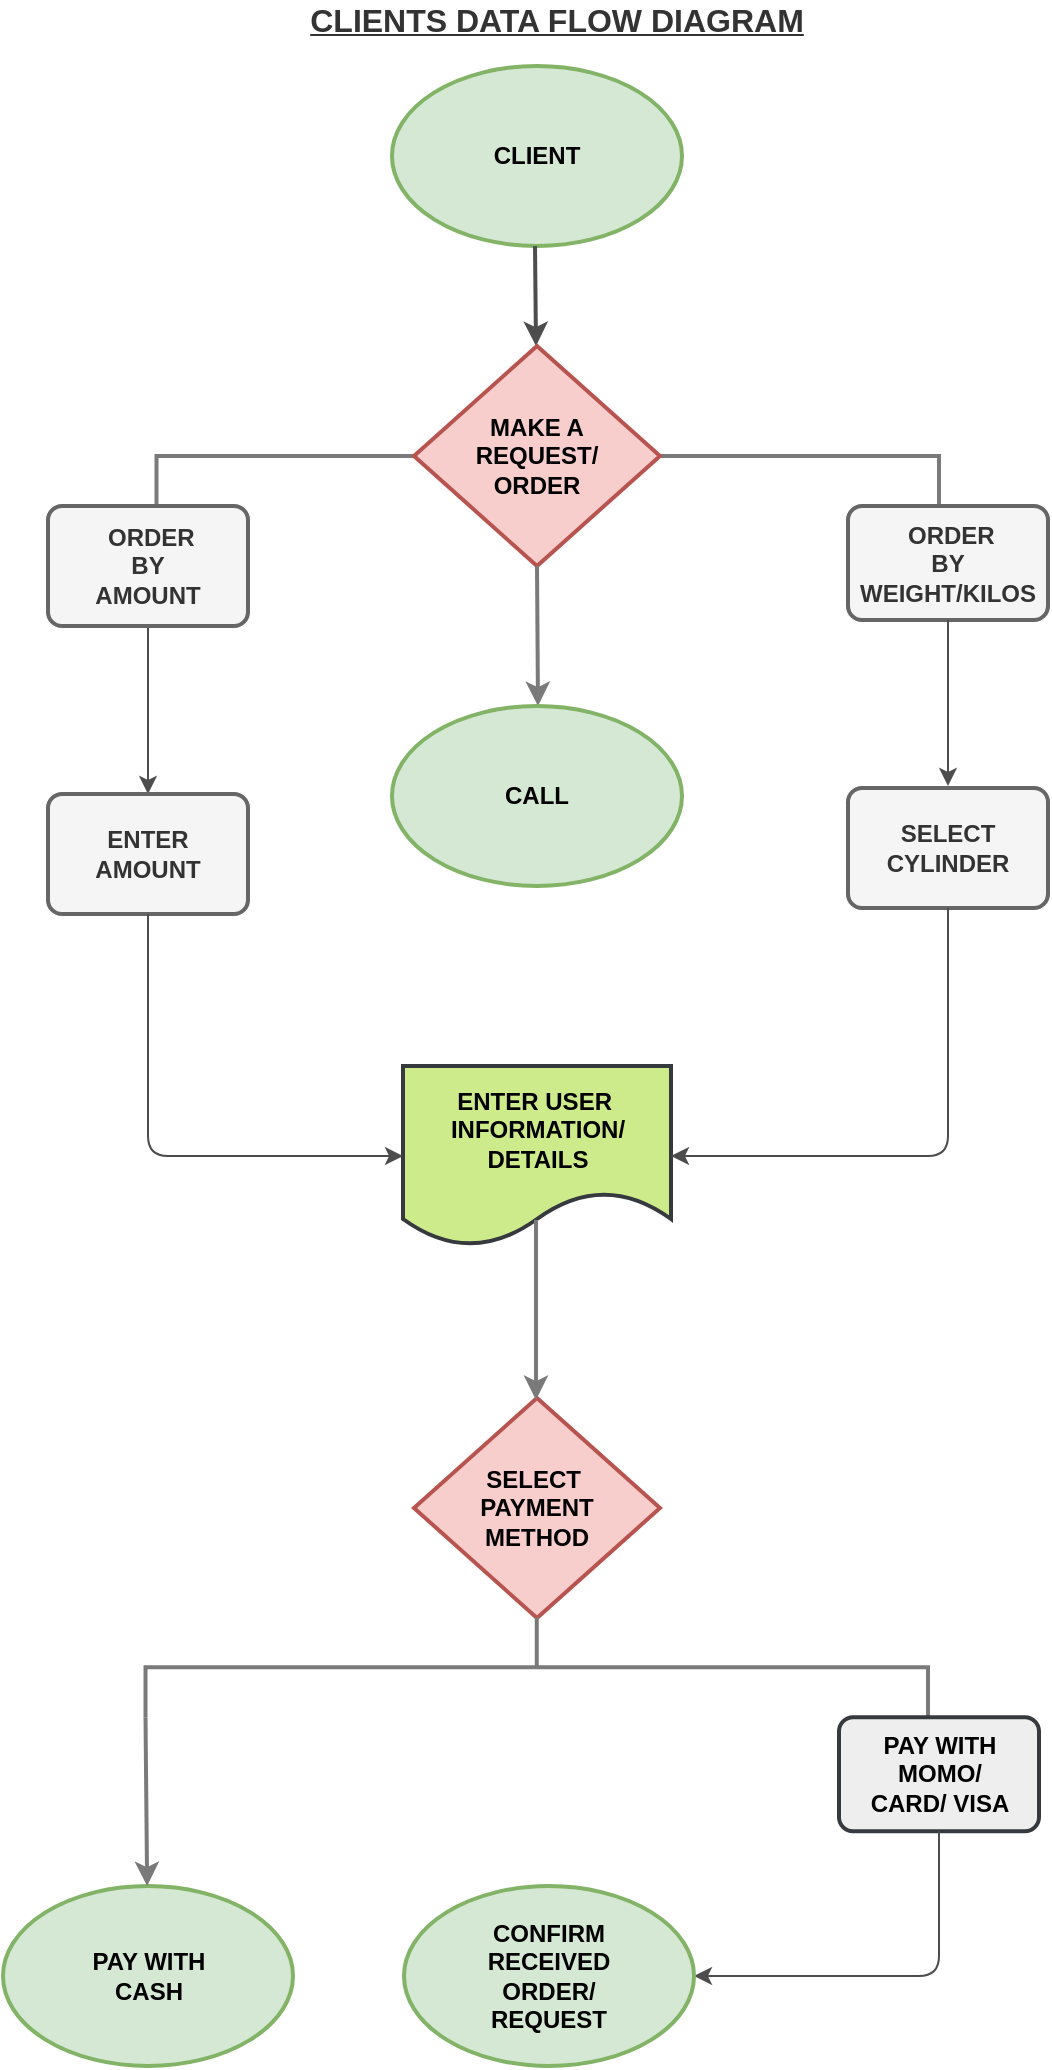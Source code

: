 <mxfile version="15.0.6" type="github" pages="2">
  <diagram id="xCoged-vUTL7jiI4qW3H" name="CLIENTS">
    <mxGraphModel dx="684" dy="1572" grid="1" gridSize="10" guides="1" tooltips="1" connect="1" arrows="1" fold="1" page="1" pageScale="1" pageWidth="850" pageHeight="1100" math="0" shadow="0">
      <root>
        <mxCell id="0" />
        <mxCell id="1" parent="0" />
        <mxCell id="f1c7EMjEffJ2syLSifQz-1" value="&lt;b&gt;CLIENT&lt;/b&gt;" style="strokeWidth=2;html=1;shape=mxgraph.flowchart.start_1;whiteSpace=wrap;strokeColor=#82b366;fillColor=#d5e8d4;" vertex="1" parent="1">
          <mxGeometry x="322" y="-1057" width="145" height="90" as="geometry" />
        </mxCell>
        <mxCell id="f1c7EMjEffJ2syLSifQz-2" value="" style="strokeWidth=2;html=1;shape=mxgraph.flowchart.annotation_2;align=left;labelPosition=right;pointerEvents=1;rotation=90;strokeColor=#7A7A7A;" vertex="1" parent="1">
          <mxGeometry x="374.88" y="-1057.62" width="50" height="391.25" as="geometry" />
        </mxCell>
        <mxCell id="f1c7EMjEffJ2syLSifQz-3" value="&lt;b&gt;&amp;nbsp;ORDER&lt;br&gt;BY&lt;br&gt;AMOUNT&lt;/b&gt;" style="rounded=1;whiteSpace=wrap;html=1;absoluteArcSize=1;arcSize=14;strokeWidth=2;strokeColor=#666666;fillColor=#f5f5f5;fontColor=#333333;" vertex="1" parent="1">
          <mxGeometry x="150" y="-837" width="100" height="60" as="geometry" />
        </mxCell>
        <mxCell id="f1c7EMjEffJ2syLSifQz-4" value="&lt;b&gt;&lt;span&gt;&amp;nbsp;ORDER&lt;/span&gt;&lt;br&gt;&lt;span&gt;BY&lt;/span&gt;&lt;br&gt;WEIGHT/KILOS&lt;/b&gt;" style="rounded=1;whiteSpace=wrap;html=1;absoluteArcSize=1;arcSize=14;strokeWidth=2;strokeColor=#666666;fillColor=#f5f5f5;fontColor=#333333;" vertex="1" parent="1">
          <mxGeometry x="550" y="-837" width="100" height="57" as="geometry" />
        </mxCell>
        <mxCell id="f1c7EMjEffJ2syLSifQz-9" value="" style="endArrow=classic;html=1;strokeColor=#4D4D4D;exitX=0.5;exitY=1;exitDx=0;exitDy=0;exitPerimeter=0;strokeWidth=2;" edge="1" parent="1">
          <mxGeometry width="50" height="50" relative="1" as="geometry">
            <mxPoint x="393.5" y="-967" as="sourcePoint" />
            <mxPoint x="394" y="-917" as="targetPoint" />
          </mxGeometry>
        </mxCell>
        <mxCell id="f1c7EMjEffJ2syLSifQz-10" value="&lt;b&gt;MAKE A &lt;br&gt;REQUEST/&lt;br&gt;ORDER&lt;br&gt;&lt;/b&gt;" style="rhombus;whiteSpace=wrap;html=1;strokeColor=#b85450;strokeWidth=2;fillColor=#f8cecc;" vertex="1" parent="1">
          <mxGeometry x="333" y="-917" width="123" height="110" as="geometry" />
        </mxCell>
        <mxCell id="f1c7EMjEffJ2syLSifQz-11" value="" style="endArrow=classic;html=1;exitX=0.5;exitY=1;exitDx=0;exitDy=0;strokeWidth=2;strokeColor=#7A7A7A;" edge="1" parent="1" source="f1c7EMjEffJ2syLSifQz-10">
          <mxGeometry width="50" height="50" relative="1" as="geometry">
            <mxPoint x="320" y="-727" as="sourcePoint" />
            <mxPoint x="395" y="-737" as="targetPoint" />
          </mxGeometry>
        </mxCell>
        <mxCell id="f1c7EMjEffJ2syLSifQz-12" value="&lt;b&gt;CALL&lt;/b&gt;" style="strokeWidth=2;html=1;shape=mxgraph.flowchart.start_1;whiteSpace=wrap;strokeColor=#82b366;fillColor=#d5e8d4;" vertex="1" parent="1">
          <mxGeometry x="322" y="-737" width="145" height="90" as="geometry" />
        </mxCell>
        <mxCell id="f1c7EMjEffJ2syLSifQz-13" value="" style="endArrow=classic;html=1;strokeColor=#4D4D4D;exitX=0.5;exitY=1;exitDx=0;exitDy=0;" edge="1" parent="1" source="f1c7EMjEffJ2syLSifQz-4">
          <mxGeometry width="50" height="50" relative="1" as="geometry">
            <mxPoint x="560" y="-617" as="sourcePoint" />
            <mxPoint x="600" y="-697" as="targetPoint" />
          </mxGeometry>
        </mxCell>
        <mxCell id="f1c7EMjEffJ2syLSifQz-14" value="" style="endArrow=classic;html=1;strokeColor=#4D4D4D;exitX=0.5;exitY=1;exitDx=0;exitDy=0;" edge="1" parent="1">
          <mxGeometry width="50" height="50" relative="1" as="geometry">
            <mxPoint x="200" y="-776" as="sourcePoint" />
            <mxPoint x="200" y="-693" as="targetPoint" />
          </mxGeometry>
        </mxCell>
        <mxCell id="f1c7EMjEffJ2syLSifQz-15" value="&lt;b&gt;ENTER &lt;br&gt;AMOUNT&lt;/b&gt;" style="rounded=1;whiteSpace=wrap;html=1;absoluteArcSize=1;arcSize=14;strokeWidth=2;strokeColor=#666666;fillColor=#f5f5f5;fontColor=#333333;" vertex="1" parent="1">
          <mxGeometry x="150" y="-693" width="100" height="60" as="geometry" />
        </mxCell>
        <mxCell id="f1c7EMjEffJ2syLSifQz-16" value="&lt;b&gt;SELECT&lt;br&gt;CYLINDER&lt;/b&gt;" style="rounded=1;whiteSpace=wrap;html=1;absoluteArcSize=1;arcSize=14;strokeWidth=2;strokeColor=#666666;fillColor=#f5f5f5;fontColor=#333333;" vertex="1" parent="1">
          <mxGeometry x="550" y="-696" width="100" height="60" as="geometry" />
        </mxCell>
        <mxCell id="f1c7EMjEffJ2syLSifQz-17" value="&lt;b&gt;ENTER USER&amp;nbsp;&lt;br&gt;INFORMATION/&lt;br&gt;DETAILS&lt;/b&gt;" style="shape=document;whiteSpace=wrap;html=1;boundedLbl=1;strokeColor=#36393d;strokeWidth=2;fillColor=#cdeb8b;" vertex="1" parent="1">
          <mxGeometry x="327.5" y="-557" width="134" height="90" as="geometry" />
        </mxCell>
        <mxCell id="f1c7EMjEffJ2syLSifQz-19" value="" style="endArrow=classic;html=1;strokeColor=#4D4D4D;edgeStyle=orthogonalEdgeStyle;exitX=0.5;exitY=1;exitDx=0;exitDy=0;entryX=1;entryY=0.5;entryDx=0;entryDy=0;" edge="1" parent="1" source="f1c7EMjEffJ2syLSifQz-16" target="f1c7EMjEffJ2syLSifQz-17">
          <mxGeometry width="50" height="50" relative="1" as="geometry">
            <mxPoint x="550" y="-517" as="sourcePoint" />
            <mxPoint x="490" y="-517" as="targetPoint" />
            <Array as="points">
              <mxPoint x="600" y="-512" />
            </Array>
          </mxGeometry>
        </mxCell>
        <mxCell id="f1c7EMjEffJ2syLSifQz-20" value="" style="endArrow=classic;html=1;strokeColor=#4D4D4D;edgeStyle=orthogonalEdgeStyle;exitX=0.5;exitY=1;exitDx=0;exitDy=0;entryX=0;entryY=0.5;entryDx=0;entryDy=0;" edge="1" parent="1" source="f1c7EMjEffJ2syLSifQz-15" target="f1c7EMjEffJ2syLSifQz-17">
          <mxGeometry width="50" height="50" relative="1" as="geometry">
            <mxPoint x="208.5" y="-597" as="sourcePoint" />
            <mxPoint x="70" y="-473" as="targetPoint" />
            <Array as="points">
              <mxPoint x="200" y="-512" />
            </Array>
          </mxGeometry>
        </mxCell>
        <mxCell id="f1c7EMjEffJ2syLSifQz-21" value="&lt;b&gt;SELECT&amp;nbsp;&lt;br&gt;PAYMENT&lt;br&gt;METHOD&lt;br&gt;&lt;/b&gt;" style="rhombus;whiteSpace=wrap;html=1;strokeColor=#b85450;strokeWidth=2;fillColor=#f8cecc;" vertex="1" parent="1">
          <mxGeometry x="333" y="-391" width="123" height="110" as="geometry" />
        </mxCell>
        <mxCell id="f1c7EMjEffJ2syLSifQz-22" value="" style="endArrow=classic;html=1;entryX=0.5;entryY=0;entryDx=0;entryDy=0;exitX=0.5;exitY=1;exitDx=0;exitDy=0;exitPerimeter=0;strokeWidth=2;strokeColor=#7A7A7A;" edge="1" parent="1">
          <mxGeometry width="50" height="50" relative="1" as="geometry">
            <mxPoint x="394" y="-480" as="sourcePoint" />
            <mxPoint x="394" y="-390" as="targetPoint" />
          </mxGeometry>
        </mxCell>
        <mxCell id="f1c7EMjEffJ2syLSifQz-24" value="" style="strokeWidth=2;html=1;shape=mxgraph.flowchart.annotation_2;align=left;labelPosition=right;pointerEvents=1;rotation=90;strokeColor=#7A7A7A;" vertex="1" parent="1">
          <mxGeometry x="369.38" y="-452" width="50" height="391.25" as="geometry" />
        </mxCell>
        <mxCell id="f1c7EMjEffJ2syLSifQz-26" value="&lt;span&gt;&lt;b&gt;PAY WITH MOMO/&lt;br&gt;CARD/ VISA&lt;/b&gt;&lt;/span&gt;" style="rounded=1;whiteSpace=wrap;html=1;absoluteArcSize=1;arcSize=14;strokeWidth=2;strokeColor=#36393d;fillColor=#eeeeee;" vertex="1" parent="1">
          <mxGeometry x="545.5" y="-231.38" width="100" height="57" as="geometry" />
        </mxCell>
        <mxCell id="f1c7EMjEffJ2syLSifQz-27" value="" style="endArrow=classic;html=1;strokeColor=#4D4D4D;exitX=0.5;exitY=1;exitDx=0;exitDy=0;edgeStyle=orthogonalEdgeStyle;entryX=1;entryY=0.5;entryDx=0;entryDy=0;entryPerimeter=0;" edge="1" parent="1" source="f1c7EMjEffJ2syLSifQz-26" target="f1c7EMjEffJ2syLSifQz-33">
          <mxGeometry width="50" height="50" relative="1" as="geometry">
            <mxPoint x="555.5" y="-11.38" as="sourcePoint" />
            <mxPoint x="480" y="-108" as="targetPoint" />
            <Array as="points">
              <mxPoint x="596" y="-102" />
            </Array>
          </mxGeometry>
        </mxCell>
        <mxCell id="f1c7EMjEffJ2syLSifQz-33" value="&lt;b&gt;CONFIRM&lt;br&gt;RECEIVED&lt;br&gt;ORDER/&lt;br&gt;REQUEST&lt;/b&gt;" style="strokeWidth=2;html=1;shape=mxgraph.flowchart.start_1;whiteSpace=wrap;strokeColor=#82b366;fillColor=#d5e8d4;" vertex="1" parent="1">
          <mxGeometry x="328" y="-147" width="145" height="90" as="geometry" />
        </mxCell>
        <mxCell id="f1c7EMjEffJ2syLSifQz-37" value="&lt;b&gt;PAY WITH&lt;br&gt;CASH&lt;/b&gt;" style="strokeWidth=2;html=1;shape=mxgraph.flowchart.start_1;whiteSpace=wrap;strokeColor=#82b366;fillColor=#d5e8d4;" vertex="1" parent="1">
          <mxGeometry x="127.5" y="-147" width="145" height="90" as="geometry" />
        </mxCell>
        <mxCell id="f1c7EMjEffJ2syLSifQz-40" value="" style="endArrow=classic;html=1;strokeColor=#7A7A7A;strokeWidth=2;exitX=1;exitY=1;exitDx=0;exitDy=0;exitPerimeter=0;" edge="1" parent="1" source="f1c7EMjEffJ2syLSifQz-24" target="f1c7EMjEffJ2syLSifQz-37">
          <mxGeometry width="50" height="50" relative="1" as="geometry">
            <mxPoint x="360" y="-177" as="sourcePoint" />
            <mxPoint x="410" y="-227" as="targetPoint" />
          </mxGeometry>
        </mxCell>
        <mxCell id="2Ig8QKGMpKtwA3Fc_JJ3-1" value="&lt;font style=&quot;font-size: 16px&quot; color=&quot;#333333&quot;&gt;&lt;b&gt;&lt;u&gt;CLIENTS DATA FLOW DIAGRAM&lt;/u&gt;&lt;/b&gt;&lt;/font&gt;" style="text;html=1;strokeColor=none;fillColor=none;align=center;verticalAlign=middle;whiteSpace=wrap;rounded=0;" vertex="1" parent="1">
          <mxGeometry x="272.5" y="-1090" width="263.25" height="20" as="geometry" />
        </mxCell>
      </root>
    </mxGraphModel>
  </diagram>
  <diagram id="bdWVIDOe9BfW4aaq4F7V" name="LOGISTICS">
    <mxGraphModel dx="821" dy="1666" grid="1" gridSize="10" guides="1" tooltips="1" connect="1" arrows="1" fold="1" page="1" pageScale="1" pageWidth="850" pageHeight="1100" math="0" shadow="0">
      <root>
        <mxCell id="ABs1m1EYm6QhikZXdG5O-0" />
        <mxCell id="ABs1m1EYm6QhikZXdG5O-1" parent="ABs1m1EYm6QhikZXdG5O-0" />
        <mxCell id="2gCfPx3A2Bh5wN1fhKjH-0" value="&lt;b&gt;LOGISTICS&lt;/b&gt;" style="strokeWidth=2;html=1;shape=mxgraph.flowchart.start_1;whiteSpace=wrap;strokeColor=#82b366;fillColor=#d5e8d4;" vertex="1" parent="ABs1m1EYm6QhikZXdG5O-1">
          <mxGeometry x="322" y="-1000" width="145" height="90" as="geometry" />
        </mxCell>
        <mxCell id="FU6nL22bVkH6uYNdW4D_-0" value="" style="endArrow=classic;html=1;exitX=0.5;exitY=1;exitDx=0;exitDy=0;strokeWidth=2;strokeColor=#7A7A7A;" edge="1" parent="ABs1m1EYm6QhikZXdG5O-1">
          <mxGeometry width="50" height="50" relative="1" as="geometry">
            <mxPoint x="394" y="-910" as="sourcePoint" />
            <mxPoint x="394.5" y="-840.0" as="targetPoint" />
          </mxGeometry>
        </mxCell>
        <mxCell id="oSIKQgyCPRjBVZtWbgUz-2" style="edgeStyle=orthogonalEdgeStyle;rounded=0;orthogonalLoop=1;jettySize=auto;html=1;exitX=1;exitY=1;exitDx=0;exitDy=0;exitPerimeter=0;strokeColor=#7A7A7A;strokeWidth=2;" edge="1" parent="ABs1m1EYm6QhikZXdG5O-1" source="oSIKQgyCPRjBVZtWbgUz-0">
          <mxGeometry relative="1" as="geometry">
            <mxPoint x="204" y="-670" as="targetPoint" />
          </mxGeometry>
        </mxCell>
        <mxCell id="oSIKQgyCPRjBVZtWbgUz-3" style="edgeStyle=orthogonalEdgeStyle;rounded=0;orthogonalLoop=1;jettySize=auto;html=1;exitX=1;exitY=0;exitDx=0;exitDy=0;exitPerimeter=0;strokeColor=#7A7A7A;strokeWidth=2;" edge="1" parent="ABs1m1EYm6QhikZXdG5O-1" source="oSIKQgyCPRjBVZtWbgUz-0">
          <mxGeometry relative="1" as="geometry">
            <mxPoint x="596" y="-670" as="targetPoint" />
          </mxGeometry>
        </mxCell>
        <mxCell id="oSIKQgyCPRjBVZtWbgUz-0" value="" style="strokeWidth=2;html=1;shape=mxgraph.flowchart.annotation_2;align=left;labelPosition=right;pointerEvents=1;rotation=90;strokeColor=#7A7A7A;" vertex="1" parent="ABs1m1EYm6QhikZXdG5O-1">
          <mxGeometry x="374.88" y="-982.62" width="50" height="391.25" as="geometry" />
        </mxCell>
        <mxCell id="oSIKQgyCPRjBVZtWbgUz-1" value="&lt;span style=&quot;color: rgb(51 , 51 , 51)&quot;&gt;&lt;b&gt;RECIEVES&amp;nbsp;&lt;br&gt;ORDER&lt;br&gt;NOTIFICATION/&lt;br&gt;SMS&lt;/b&gt;&lt;/span&gt;&lt;b&gt;&lt;br&gt;&lt;/b&gt;" style="rhombus;whiteSpace=wrap;html=1;strokeColor=#b85450;strokeWidth=2;fillColor=#f8cecc;" vertex="1" parent="ABs1m1EYm6QhikZXdG5O-1">
          <mxGeometry x="333" y="-842" width="123" height="110" as="geometry" />
        </mxCell>
        <mxCell id="oSIKQgyCPRjBVZtWbgUz-4" value="&lt;b&gt;REJECT ORDER&lt;/b&gt;" style="strokeWidth=2;html=1;shape=mxgraph.flowchart.start_1;whiteSpace=wrap;strokeColor=#82b366;fillColor=#d5e8d4;" vertex="1" parent="ABs1m1EYm6QhikZXdG5O-1">
          <mxGeometry x="132" y="-670" width="145" height="90" as="geometry" />
        </mxCell>
        <mxCell id="TJus-CSax4opOKTv6zT9-0" value="&lt;b&gt;ACCEPT&lt;br&gt;ORDER&lt;/b&gt;" style="rounded=1;whiteSpace=wrap;html=1;absoluteArcSize=1;arcSize=14;strokeWidth=2;strokeColor=#666666;fillColor=#f5f5f5;fontColor=#333333;" vertex="1" parent="ABs1m1EYm6QhikZXdG5O-1">
          <mxGeometry x="529" y="-670" width="130" height="80" as="geometry" />
        </mxCell>
        <mxCell id="TJus-CSax4opOKTv6zT9-1" value="&lt;b&gt;CONTACT&amp;nbsp;&lt;br&gt;&amp;nbsp;CLIENT&lt;/b&gt;" style="rounded=1;whiteSpace=wrap;html=1;absoluteArcSize=1;arcSize=14;strokeWidth=2;strokeColor=#666666;fillColor=#f5f5f5;fontColor=#333333;" vertex="1" parent="ABs1m1EYm6QhikZXdG5O-1">
          <mxGeometry x="329.5" y="-520" width="130" height="80" as="geometry" />
        </mxCell>
        <mxCell id="TJus-CSax4opOKTv6zT9-4" value="" style="endArrow=classic;html=1;strokeColor=#7A7A7A;strokeWidth=2;exitX=0.5;exitY=1;exitDx=0;exitDy=0;edgeStyle=orthogonalEdgeStyle;" edge="1" parent="ABs1m1EYm6QhikZXdG5O-1" source="TJus-CSax4opOKTv6zT9-0">
          <mxGeometry width="50" height="50" relative="1" as="geometry">
            <mxPoint x="610" y="-410" as="sourcePoint" />
            <mxPoint x="460" y="-480" as="targetPoint" />
            <Array as="points">
              <mxPoint x="594" y="-480" />
            </Array>
          </mxGeometry>
        </mxCell>
        <mxCell id="TJus-CSax4opOKTv6zT9-5" value="&lt;b style=&quot;font-size: 11px&quot;&gt;ENTER CONFIRMATION&lt;br&gt;CODE FROM CLIENT&lt;br&gt;&lt;/b&gt;" style="strokeWidth=2;html=1;shape=mxgraph.flowchart.start_1;whiteSpace=wrap;strokeColor=#82b366;fillColor=#d5e8d4;" vertex="1" parent="ABs1m1EYm6QhikZXdG5O-1">
          <mxGeometry x="321.38" y="-330" width="145" height="90" as="geometry" />
        </mxCell>
        <mxCell id="TJus-CSax4opOKTv6zT9-6" value="" style="endArrow=classic;html=1;strokeColor=#7A7A7A;strokeWidth=2;exitX=0.5;exitY=1;exitDx=0;exitDy=0;" edge="1" parent="ABs1m1EYm6QhikZXdG5O-1" source="TJus-CSax4opOKTv6zT9-1">
          <mxGeometry width="50" height="50" relative="1" as="geometry">
            <mxPoint x="380" y="-390" as="sourcePoint" />
            <mxPoint x="395" y="-330" as="targetPoint" />
          </mxGeometry>
        </mxCell>
        <mxCell id="HYBgTW9d43bfIjxh9Rbh-0" value="&lt;font style=&quot;font-size: 16px&quot; color=&quot;#333333&quot;&gt;&lt;b&gt;&lt;u&gt;LOGISTICS DATA FLOW DIAGRAM&lt;/u&gt;&lt;/b&gt;&lt;/font&gt;" style="text;html=1;strokeColor=none;fillColor=none;align=center;verticalAlign=middle;whiteSpace=wrap;rounded=0;" vertex="1" parent="ABs1m1EYm6QhikZXdG5O-1">
          <mxGeometry x="270" y="-1070" width="297.5" height="20" as="geometry" />
        </mxCell>
      </root>
    </mxGraphModel>
  </diagram>
</mxfile>
